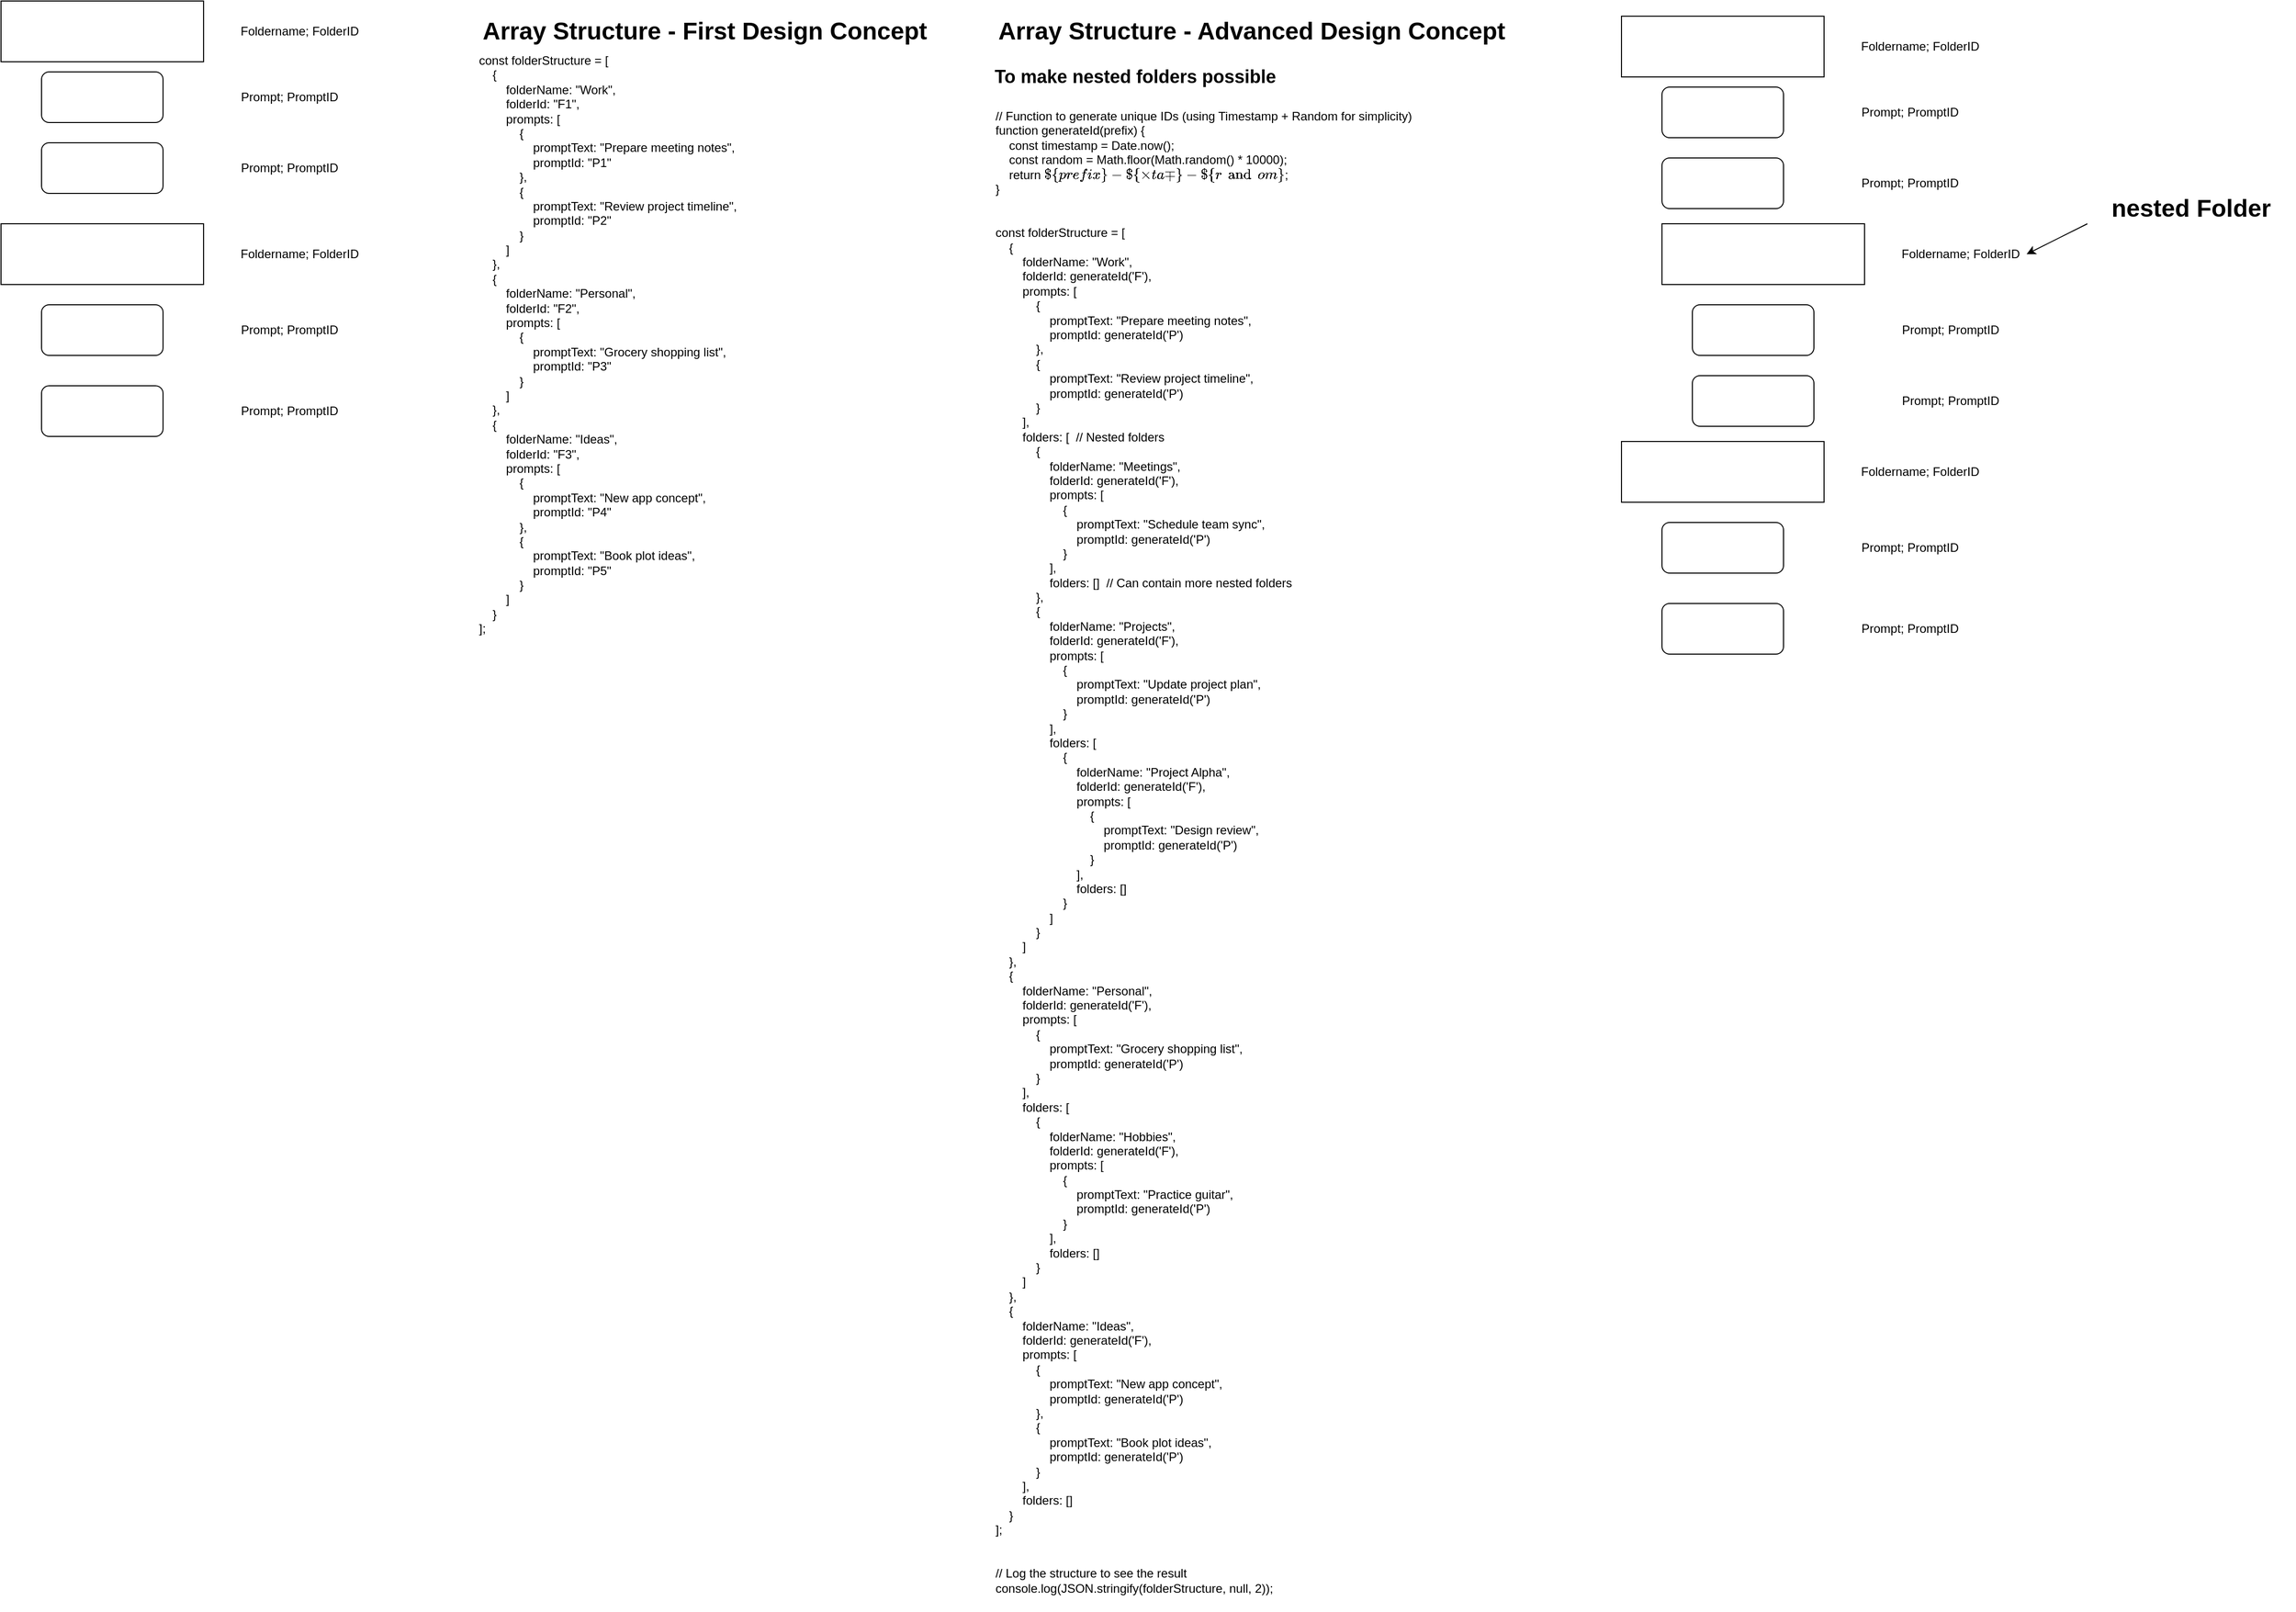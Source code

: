 <mxfile>
    <diagram id="E9RKOQZ3DSj5cIOsCkH8" name="Page-1">
        <mxGraphModel dx="1504" dy="857" grid="1" gridSize="10" guides="1" tooltips="1" connect="1" arrows="1" fold="1" page="1" pageScale="1" pageWidth="850" pageHeight="1100" math="0" shadow="0">
            <root>
                <mxCell id="0"/>
                <mxCell id="1" parent="0"/>
                <mxCell id="5" value="" style="verticalLabelPosition=bottom;verticalAlign=top;html=1;shape=mxgraph.basic.rect;fillColor2=none;strokeWidth=1;size=20;indent=5;" parent="1" vertex="1">
                    <mxGeometry x="20" y="20" width="200" height="60" as="geometry"/>
                </mxCell>
                <mxCell id="6" value="Foldername; FolderID" style="text;html=1;align=center;verticalAlign=middle;whiteSpace=wrap;rounded=0;" parent="1" vertex="1">
                    <mxGeometry x="250" y="35" width="130" height="30" as="geometry"/>
                </mxCell>
                <mxCell id="7" value="" style="rounded=1;whiteSpace=wrap;html=1;" parent="1" vertex="1">
                    <mxGeometry x="60" y="90" width="120" height="50" as="geometry"/>
                </mxCell>
                <mxCell id="8" value="Prompt; PromptID" style="text;html=1;align=center;verticalAlign=middle;whiteSpace=wrap;rounded=0;" parent="1" vertex="1">
                    <mxGeometry x="250" y="90" width="110" height="50" as="geometry"/>
                </mxCell>
                <mxCell id="9" value="" style="rounded=1;whiteSpace=wrap;html=1;" parent="1" vertex="1">
                    <mxGeometry x="60" y="160" width="120" height="50" as="geometry"/>
                </mxCell>
                <mxCell id="10" value="Prompt; PromptID" style="text;html=1;align=center;verticalAlign=middle;whiteSpace=wrap;rounded=0;" parent="1" vertex="1">
                    <mxGeometry x="250" y="160" width="110" height="50" as="geometry"/>
                </mxCell>
                <mxCell id="11" value="" style="verticalLabelPosition=bottom;verticalAlign=top;html=1;shape=mxgraph.basic.rect;fillColor2=none;strokeWidth=1;size=20;indent=5;" parent="1" vertex="1">
                    <mxGeometry x="20" y="240" width="200" height="60" as="geometry"/>
                </mxCell>
                <mxCell id="12" value="Foldername; FolderID" style="text;html=1;align=center;verticalAlign=middle;whiteSpace=wrap;rounded=0;" parent="1" vertex="1">
                    <mxGeometry x="250" y="255" width="130" height="30" as="geometry"/>
                </mxCell>
                <mxCell id="13" value="" style="rounded=1;whiteSpace=wrap;html=1;" parent="1" vertex="1">
                    <mxGeometry x="60" y="320" width="120" height="50" as="geometry"/>
                </mxCell>
                <mxCell id="14" value="" style="rounded=1;whiteSpace=wrap;html=1;" parent="1" vertex="1">
                    <mxGeometry x="60" y="400" width="120" height="50" as="geometry"/>
                </mxCell>
                <mxCell id="15" value="Prompt; PromptID" style="text;html=1;align=center;verticalAlign=middle;whiteSpace=wrap;rounded=0;" parent="1" vertex="1">
                    <mxGeometry x="250" y="320" width="110" height="50" as="geometry"/>
                </mxCell>
                <mxCell id="16" value="Prompt; PromptID" style="text;html=1;align=center;verticalAlign=middle;whiteSpace=wrap;rounded=0;" parent="1" vertex="1">
                    <mxGeometry x="250" y="400" width="110" height="50" as="geometry"/>
                </mxCell>
                <mxCell id="17" value="const folderStructure = [&#xa;    {&#xa;        folderName: &quot;Work&quot;,&#xa;        folderId: &quot;F1&quot;,&#xa;        prompts: [&#xa;            {&#xa;                promptText: &quot;Prepare meeting notes&quot;,&#xa;                promptId: &quot;P1&quot;&#xa;            },&#xa;            {&#xa;                promptText: &quot;Review project timeline&quot;,&#xa;                promptId: &quot;P2&quot;&#xa;            }&#xa;        ]&#xa;    },&#xa;    {&#xa;        folderName: &quot;Personal&quot;,&#xa;        folderId: &quot;F2&quot;,&#xa;        prompts: [&#xa;            {&#xa;                promptText: &quot;Grocery shopping list&quot;,&#xa;                promptId: &quot;P3&quot;&#xa;            }&#xa;        ]&#xa;    },&#xa;    {&#xa;        folderName: &quot;Ideas&quot;,&#xa;        folderId: &quot;F3&quot;,&#xa;        prompts: [&#xa;            {&#xa;                promptText: &quot;New app concept&quot;,&#xa;                promptId: &quot;P4&quot;&#xa;            },&#xa;            {&#xa;                promptText: &quot;Book plot ideas&quot;,&#xa;                promptId: &quot;P5&quot;&#xa;            }&#xa;        ]&#xa;    }&#xa;];" style="text;whiteSpace=wrap;" parent="1" vertex="1">
                    <mxGeometry x="490" y="65" width="290" height="600" as="geometry"/>
                </mxCell>
                <mxCell id="18" value="&lt;h1&gt;Array Structure - First Design Concept&lt;/h1&gt;" style="text;html=1;align=center;verticalAlign=middle;whiteSpace=wrap;rounded=0;" parent="1" vertex="1">
                    <mxGeometry x="490" y="35" width="450" height="30" as="geometry"/>
                </mxCell>
                <UserObject label="// Function to generate unique IDs (using Timestamp + Random for simplicity)&#xa;function generateId(prefix) {&#xa;    const timestamp = Date.now();&#xa;    const random = Math.floor(Math.random() * 10000);&#xa;    return `${prefix}-${timestamp}-${random}`;&#xa;}&#xa;&#xa;&#xa;const folderStructure = [&#xa;    {&#xa;        folderName: &quot;Work&quot;,&#xa;        folderId: generateId(&#39;F&#39;),&#xa;        prompts: [&#xa;            {&#xa;                promptText: &quot;Prepare meeting notes&quot;,&#xa;                promptId: generateId(&#39;P&#39;)&#xa;            },&#xa;            {&#xa;                promptText: &quot;Review project timeline&quot;,&#xa;                promptId: generateId(&#39;P&#39;)&#xa;            }&#xa;        ],&#xa;        folders: [  // Nested folders&#xa;            {&#xa;                folderName: &quot;Meetings&quot;,&#xa;                folderId: generateId(&#39;F&#39;),&#xa;                prompts: [&#xa;                    {&#xa;                        promptText: &quot;Schedule team sync&quot;,&#xa;                        promptId: generateId(&#39;P&#39;)&#xa;                    }&#xa;                ],&#xa;                folders: []  // Can contain more nested folders&#xa;            },&#xa;            {&#xa;                folderName: &quot;Projects&quot;,&#xa;                folderId: generateId(&#39;F&#39;),&#xa;                prompts: [&#xa;                    {&#xa;                        promptText: &quot;Update project plan&quot;,&#xa;                        promptId: generateId(&#39;P&#39;)&#xa;                    }&#xa;                ],&#xa;                folders: [&#xa;                    {&#xa;                        folderName: &quot;Project Alpha&quot;,&#xa;                        folderId: generateId(&#39;F&#39;),&#xa;                        prompts: [&#xa;                            {&#xa;                                promptText: &quot;Design review&quot;,&#xa;                                promptId: generateId(&#39;P&#39;)&#xa;                            }&#xa;                        ],&#xa;                        folders: []&#xa;                    }&#xa;                ]&#xa;            }&#xa;        ]&#xa;    },&#xa;    {&#xa;        folderName: &quot;Personal&quot;,&#xa;        folderId: generateId(&#39;F&#39;),&#xa;        prompts: [&#xa;            {&#xa;                promptText: &quot;Grocery shopping list&quot;,&#xa;                promptId: generateId(&#39;P&#39;)&#xa;            }&#xa;        ],&#xa;        folders: [&#xa;            {&#xa;                folderName: &quot;Hobbies&quot;,&#xa;                folderId: generateId(&#39;F&#39;),&#xa;                prompts: [&#xa;                    {&#xa;                        promptText: &quot;Practice guitar&quot;,&#xa;                        promptId: generateId(&#39;P&#39;)&#xa;                    }&#xa;                ],&#xa;                folders: []&#xa;            }&#xa;        ]&#xa;    },&#xa;    {&#xa;        folderName: &quot;Ideas&quot;,&#xa;        folderId: generateId(&#39;F&#39;),&#xa;        prompts: [&#xa;            {&#xa;                promptText: &quot;New app concept&quot;,&#xa;                promptId: generateId(&#39;P&#39;)&#xa;            },&#xa;            {&#xa;                promptText: &quot;Book plot ideas&quot;,&#xa;                promptId: generateId(&#39;P&#39;)&#xa;            }&#xa;        ],&#xa;        folders: []&#xa;    }&#xa;];&#xa;&#xa;&#xa;// Log the structure to see the result&#xa;console.log(JSON.stringify(folderStructure, null, 2));" link="// Function to generate unique IDs (using Timestamp + Random for simplicity)&#xa;function generateId(prefix) {&#xa;    const timestamp = Date.now();&#xa;    const random = Math.floor(Math.random() * 10000);&#xa;    return `${prefix}-${timestamp}-${random}`;&#xa;}&#xa;&#xa;&#xa;const folderStructure = [&#xa;    {&#xa;        folderName: &quot;Work&quot;,&#xa;        folderId: generateId(&#39;F&#39;),&#xa;        prompts: [&#xa;            {&#xa;                promptText: &quot;Prepare meeting notes&quot;,&#xa;                promptId: generateId(&#39;P&#39;)&#xa;            },&#xa;            {&#xa;                promptText: &quot;Review project timeline&quot;,&#xa;                promptId: generateId(&#39;P&#39;)&#xa;            }&#xa;        ],&#xa;        folders: [  // Nested folders&#xa;            {&#xa;                folderName: &quot;Meetings&quot;,&#xa;                folderId: generateId(&#39;F&#39;),&#xa;                prompts: [&#xa;                    {&#xa;                        promptText: &quot;Schedule team sync&quot;,&#xa;                        promptId: generateId(&#39;P&#39;)&#xa;                    }&#xa;                ],&#xa;                folders: []  // Can contain more nested folders&#xa;            },&#xa;            {&#xa;                folderName: &quot;Projects&quot;,&#xa;                folderId: generateId(&#39;F&#39;),&#xa;                prompts: [&#xa;                    {&#xa;                        promptText: &quot;Update project plan&quot;,&#xa;                        promptId: generateId(&#39;P&#39;)&#xa;                    }&#xa;                ],&#xa;                folders: [&#xa;                    {&#xa;                        folderName: &quot;Project Alpha&quot;,&#xa;                        folderId: generateId(&#39;F&#39;),&#xa;                        prompts: [&#xa;                            {&#xa;                                promptText: &quot;Design review&quot;,&#xa;                                promptId: generateId(&#39;P&#39;)&#xa;                            }&#xa;                        ],&#xa;                        folders: []&#xa;                    }&#xa;                ]&#xa;            }&#xa;        ]&#xa;    },&#xa;    {&#xa;        folderName: &quot;Personal&quot;,&#xa;        folderId: generateId(&#39;F&#39;),&#xa;        prompts: [&#xa;            {&#xa;                promptText: &quot;Grocery shopping list&quot;,&#xa;                promptId: generateId(&#39;P&#39;)&#xa;            }&#xa;        ],&#xa;        folders: [&#xa;            {&#xa;                folderName: &quot;Hobbies&quot;,&#xa;                folderId: generateId(&#39;F&#39;),&#xa;                prompts: [&#xa;                    {&#xa;                        promptText: &quot;Practice guitar&quot;,&#xa;                        promptId: generateId(&#39;P&#39;)&#xa;                    }&#xa;                ],&#xa;                folders: []&#xa;            }&#xa;        ]&#xa;    },&#xa;    {&#xa;        folderName: &quot;Ideas&quot;,&#xa;        folderId: generateId(&#39;F&#39;),&#xa;        prompts: [&#xa;            {&#xa;                promptText: &quot;New app concept&quot;,&#xa;                promptId: generateId(&#39;P&#39;)&#xa;            },&#xa;            {&#xa;                promptText: &quot;Book plot ideas&quot;,&#xa;                promptId: generateId(&#39;P&#39;)&#xa;            }&#xa;        ],&#xa;        folders: []&#xa;    }&#xa;];&#xa;&#xa;&#xa;// Log the structure to see the result&#xa;console.log(JSON.stringify(folderStructure, null, 2));" id="19">
                    <mxCell style="text;whiteSpace=wrap;" vertex="1" parent="1">
                        <mxGeometry x="1000" y="120" width="440" height="1490" as="geometry"/>
                    </mxCell>
                </UserObject>
                <mxCell id="20" value="&lt;h1&gt;Array Structure - Advanced Design Concept&lt;/h1&gt;" style="text;html=1;align=center;verticalAlign=middle;whiteSpace=wrap;rounded=0;" vertex="1" parent="1">
                    <mxGeometry x="1000" y="35" width="510" height="30" as="geometry"/>
                </mxCell>
                <mxCell id="21" value="&lt;h2&gt;To make nested folders possible&lt;/h2&gt;" style="text;html=1;align=center;verticalAlign=middle;whiteSpace=wrap;rounded=0;" vertex="1" parent="1">
                    <mxGeometry x="1000" y="80" width="280" height="30" as="geometry"/>
                </mxCell>
                <mxCell id="22" value="" style="verticalLabelPosition=bottom;verticalAlign=top;html=1;shape=mxgraph.basic.rect;fillColor2=none;strokeWidth=1;size=20;indent=5;" vertex="1" parent="1">
                    <mxGeometry x="1620" y="35" width="200" height="60" as="geometry"/>
                </mxCell>
                <mxCell id="23" value="Foldername; FolderID" style="text;html=1;align=center;verticalAlign=middle;whiteSpace=wrap;rounded=0;" vertex="1" parent="1">
                    <mxGeometry x="1850" y="50" width="130" height="30" as="geometry"/>
                </mxCell>
                <mxCell id="24" value="" style="rounded=1;whiteSpace=wrap;html=1;" vertex="1" parent="1">
                    <mxGeometry x="1660" y="105" width="120" height="50" as="geometry"/>
                </mxCell>
                <mxCell id="25" value="Prompt; PromptID" style="text;html=1;align=center;verticalAlign=middle;whiteSpace=wrap;rounded=0;" vertex="1" parent="1">
                    <mxGeometry x="1850" y="105" width="110" height="50" as="geometry"/>
                </mxCell>
                <mxCell id="26" value="" style="rounded=1;whiteSpace=wrap;html=1;" vertex="1" parent="1">
                    <mxGeometry x="1660" y="175" width="120" height="50" as="geometry"/>
                </mxCell>
                <mxCell id="27" value="Prompt; PromptID" style="text;html=1;align=center;verticalAlign=middle;whiteSpace=wrap;rounded=0;" vertex="1" parent="1">
                    <mxGeometry x="1850" y="175" width="110" height="50" as="geometry"/>
                </mxCell>
                <mxCell id="28" value="" style="verticalLabelPosition=bottom;verticalAlign=top;html=1;shape=mxgraph.basic.rect;fillColor2=none;strokeWidth=1;size=20;indent=5;" vertex="1" parent="1">
                    <mxGeometry x="1620" y="455" width="200" height="60" as="geometry"/>
                </mxCell>
                <mxCell id="29" value="Foldername; FolderID" style="text;html=1;align=center;verticalAlign=middle;whiteSpace=wrap;rounded=0;" vertex="1" parent="1">
                    <mxGeometry x="1850" y="470" width="130" height="30" as="geometry"/>
                </mxCell>
                <mxCell id="30" value="" style="rounded=1;whiteSpace=wrap;html=1;" vertex="1" parent="1">
                    <mxGeometry x="1660" y="535" width="120" height="50" as="geometry"/>
                </mxCell>
                <mxCell id="31" value="" style="rounded=1;whiteSpace=wrap;html=1;" vertex="1" parent="1">
                    <mxGeometry x="1660" y="615" width="120" height="50" as="geometry"/>
                </mxCell>
                <mxCell id="32" value="Prompt; PromptID" style="text;html=1;align=center;verticalAlign=middle;whiteSpace=wrap;rounded=0;" vertex="1" parent="1">
                    <mxGeometry x="1850" y="535" width="110" height="50" as="geometry"/>
                </mxCell>
                <mxCell id="33" value="Prompt; PromptID" style="text;html=1;align=center;verticalAlign=middle;whiteSpace=wrap;rounded=0;" vertex="1" parent="1">
                    <mxGeometry x="1850" y="615" width="110" height="50" as="geometry"/>
                </mxCell>
                <mxCell id="34" value="" style="verticalLabelPosition=bottom;verticalAlign=top;html=1;shape=mxgraph.basic.rect;fillColor2=none;strokeWidth=1;size=20;indent=5;" vertex="1" parent="1">
                    <mxGeometry x="1660" y="240" width="200" height="60" as="geometry"/>
                </mxCell>
                <mxCell id="35" value="" style="rounded=1;whiteSpace=wrap;html=1;" vertex="1" parent="1">
                    <mxGeometry x="1690" y="320" width="120" height="50" as="geometry"/>
                </mxCell>
                <mxCell id="36" value="Foldername; FolderID" style="text;html=1;align=center;verticalAlign=middle;whiteSpace=wrap;rounded=0;" vertex="1" parent="1">
                    <mxGeometry x="1890" y="255" width="130" height="30" as="geometry"/>
                </mxCell>
                <mxCell id="37" value="Prompt; PromptID" style="text;html=1;align=center;verticalAlign=middle;whiteSpace=wrap;rounded=0;" vertex="1" parent="1">
                    <mxGeometry x="1890" y="320" width="110" height="50" as="geometry"/>
                </mxCell>
                <mxCell id="38" value="&lt;h1&gt;nested Folder&lt;/h1&gt;" style="text;html=1;align=center;verticalAlign=middle;whiteSpace=wrap;rounded=0;" vertex="1" parent="1">
                    <mxGeometry x="2080" y="210" width="205" height="30" as="geometry"/>
                </mxCell>
                <mxCell id="39" value="" style="endArrow=classic;html=1;exitX=0;exitY=1;exitDx=0;exitDy=0;entryX=1;entryY=0.5;entryDx=0;entryDy=0;" edge="1" parent="1" source="38" target="36">
                    <mxGeometry width="50" height="50" relative="1" as="geometry">
                        <mxPoint x="2090" y="390" as="sourcePoint"/>
                        <mxPoint x="2140" y="340" as="targetPoint"/>
                    </mxGeometry>
                </mxCell>
                <mxCell id="40" value="" style="rounded=1;whiteSpace=wrap;html=1;" vertex="1" parent="1">
                    <mxGeometry x="1690" y="390" width="120" height="50" as="geometry"/>
                </mxCell>
                <mxCell id="41" value="Prompt; PromptID" style="text;html=1;align=center;verticalAlign=middle;whiteSpace=wrap;rounded=0;" vertex="1" parent="1">
                    <mxGeometry x="1890" y="390" width="110" height="50" as="geometry"/>
                </mxCell>
            </root>
        </mxGraphModel>
    </diagram>
</mxfile>